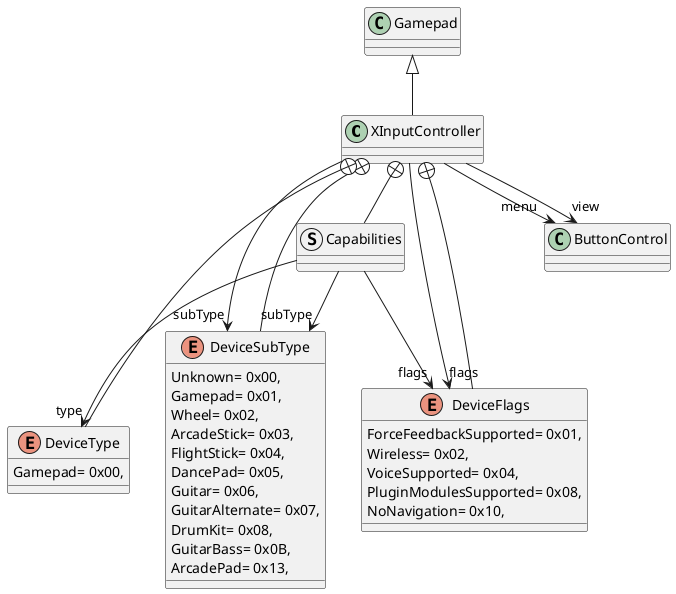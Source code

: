 @startuml
class XInputController {
}
enum DeviceType {
    Gamepad= 0x00,
}
enum DeviceSubType {
    Unknown= 0x00,
    Gamepad= 0x01,
    Wheel= 0x02,
    ArcadeStick= 0x03,
    FlightStick= 0x04,
    DancePad= 0x05,
    Guitar= 0x06,
    GuitarAlternate= 0x07,
    DrumKit= 0x08,
    GuitarBass= 0x0B,
    ArcadePad= 0x13,
}
enum DeviceFlags {
    ForceFeedbackSupported= 0x01,
    Wireless= 0x02,
    VoiceSupported= 0x04,
    PluginModulesSupported= 0x08,
    NoNavigation= 0x10,
}
struct Capabilities {
}
Gamepad <|-- XInputController
XInputController --> "menu" ButtonControl
XInputController --> "view" ButtonControl
XInputController --> "subType" DeviceSubType
XInputController --> "flags" DeviceFlags
XInputController +-- DeviceType
XInputController +-- DeviceSubType
XInputController +-- DeviceFlags
XInputController +-- Capabilities
Capabilities --> "type" DeviceType
Capabilities --> "subType" DeviceSubType
Capabilities --> "flags" DeviceFlags
@enduml
